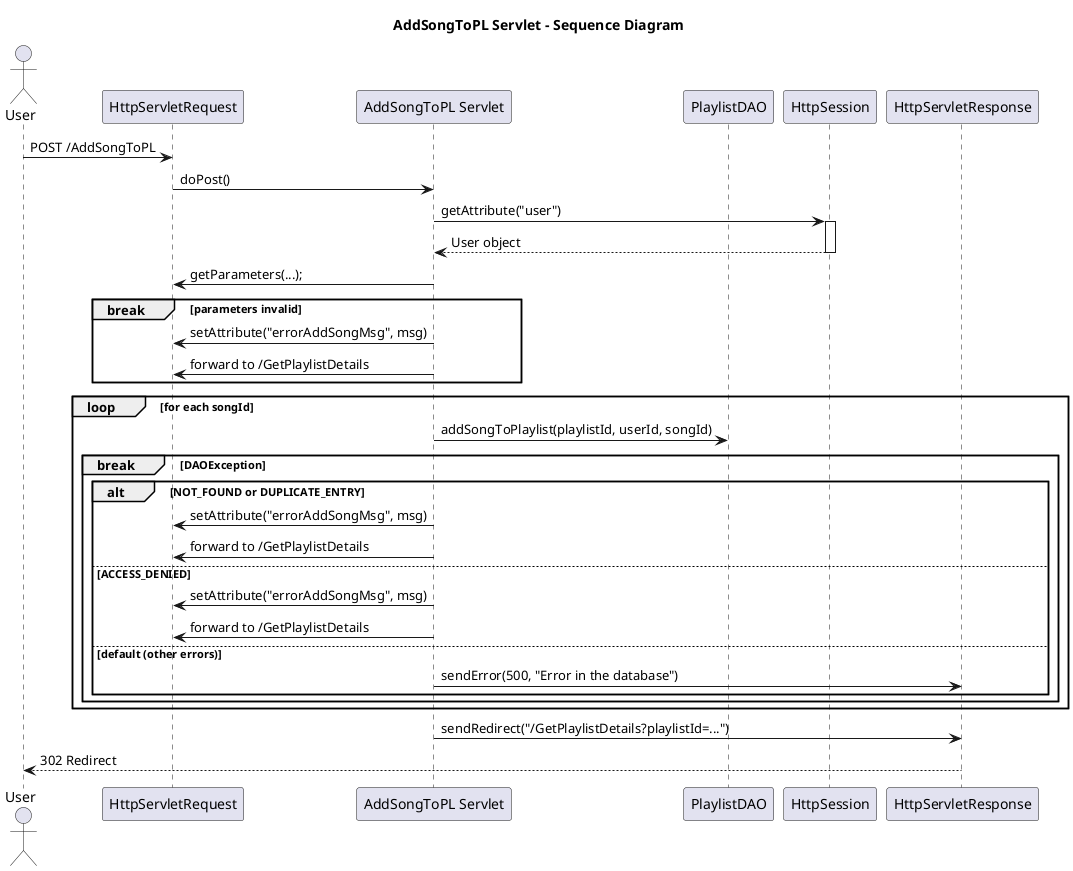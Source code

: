 @startuml
title AddSongToPL Servlet - Sequence Diagram

actor User

participant "HttpServletRequest" as Request
participant "AddSongToPL Servlet" as Servlet
participant "PlaylistDAO" as PlaylistDAO
participant "HttpSession" as Session
participant "HttpServletResponse" as Response

User -> Request : POST /AddSongToPL

Request -> Servlet : doPost()
Servlet -> Session : getAttribute("user")
activate Session
Session --> Servlet : User object
deactivate Session
Servlet -> Request : getParameters(...);


break parameters invalid
    Servlet -> Request : setAttribute("errorAddSongMsg", msg)
    Servlet -> Request : forward to /GetPlaylistDetails
end

loop for each songId
    Servlet -> PlaylistDAO : addSongToPlaylist(playlistId, userId, songId)

    break DAOException
        alt NOT_FOUND or DUPLICATE_ENTRY
            Servlet -> Request : setAttribute("errorAddSongMsg", msg)
            Servlet -> Request : forward to /GetPlaylistDetails
        else ACCESS_DENIED
            Servlet -> Request : setAttribute("errorAddSongMsg", msg)
            Servlet -> Request : forward to /GetPlaylistDetails
        else default (other errors)
            Servlet -> Response : sendError(500, "Error in the database")
        end
    end
end

Servlet -> Response : sendRedirect("/GetPlaylistDetails?playlistId=...")

Response --> User : 302 Redirect

@enduml